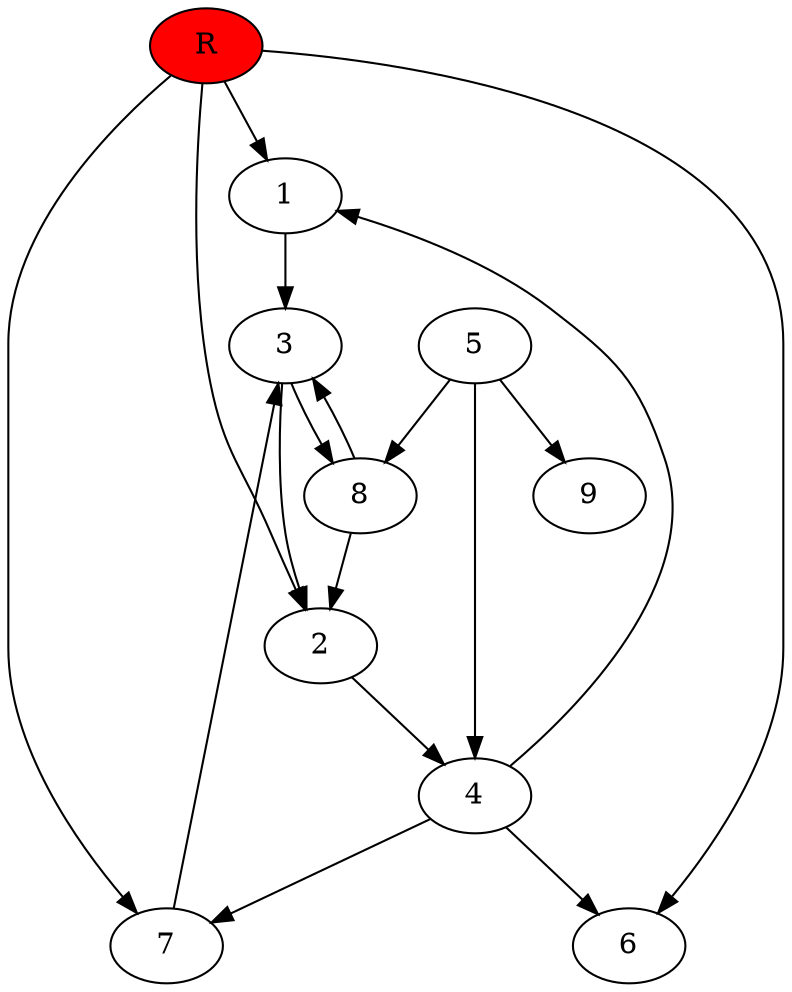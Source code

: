 digraph prb19889 {
	1
	2
	3
	4
	5
	6
	7
	8
	R [fillcolor="#ff0000" style=filled]
	1 -> 3
	2 -> 4
	3 -> 2
	3 -> 8
	4 -> 1
	4 -> 6
	4 -> 7
	5 -> 4
	5 -> 8
	5 -> 9
	7 -> 3
	8 -> 2
	8 -> 3
	R -> 1
	R -> 2
	R -> 6
	R -> 7
}
